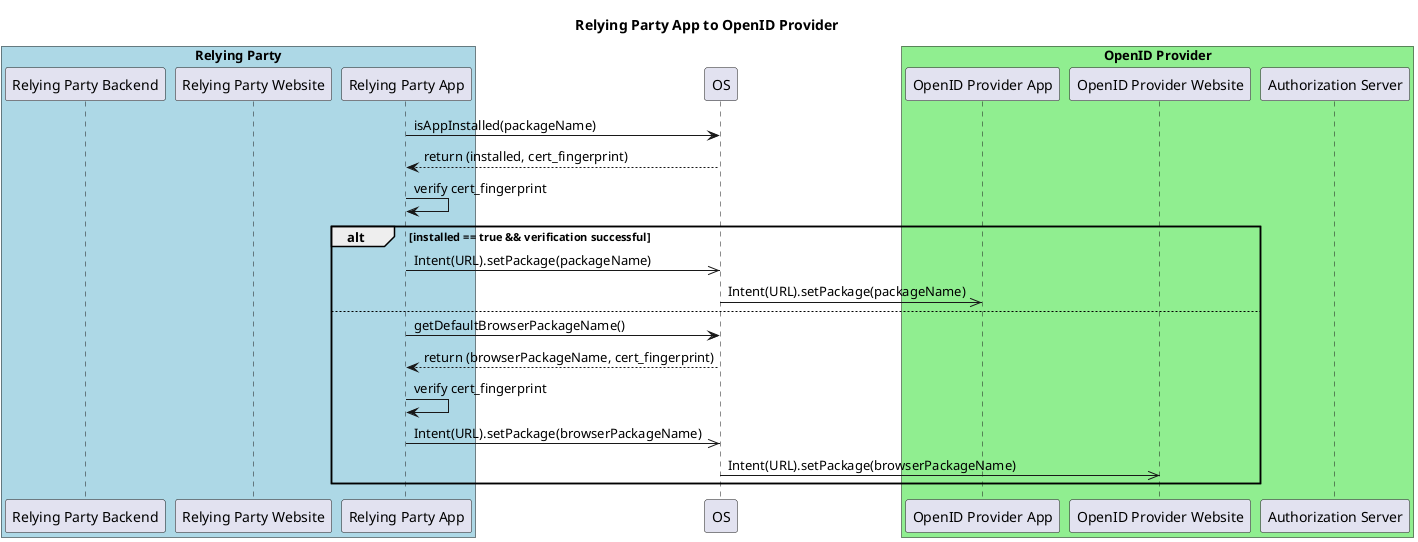 @startuml

title Relying Party App to OpenID Provider

box "Relying Party" #LightBlue
participant "Relying Party Backend" as rpb
participant "Relying Party Website" as rpw
participant "Relying Party App" as rpa
end box
participant "OS" as os
box "OpenID Provider" #LightGreen
participant "OpenID Provider App" as opa
participant "OpenID Provider Website" as opw
participant "Authorization Server" as as
end box

rpa -> os: isAppInstalled(packageName)
rpa <-- os: return (installed, cert_fingerprint)
rpa -> rpa: verify cert_fingerprint

alt installed == true && verification successful
   rpa ->> os: Intent(URL).setPackage(packageName)
   os ->> opa: Intent(URL).setPackage(packageName)
else
   rpa -> os: getDefaultBrowserPackageName()
   rpa <-- os: return (browserPackageName, cert_fingerprint)
   rpa -> rpa: verify cert_fingerprint
   rpa ->> os: Intent(URL).setPackage(browserPackageName)
   os ->> opw: Intent(URL).setPackage(browserPackageName)
end

@enduml
